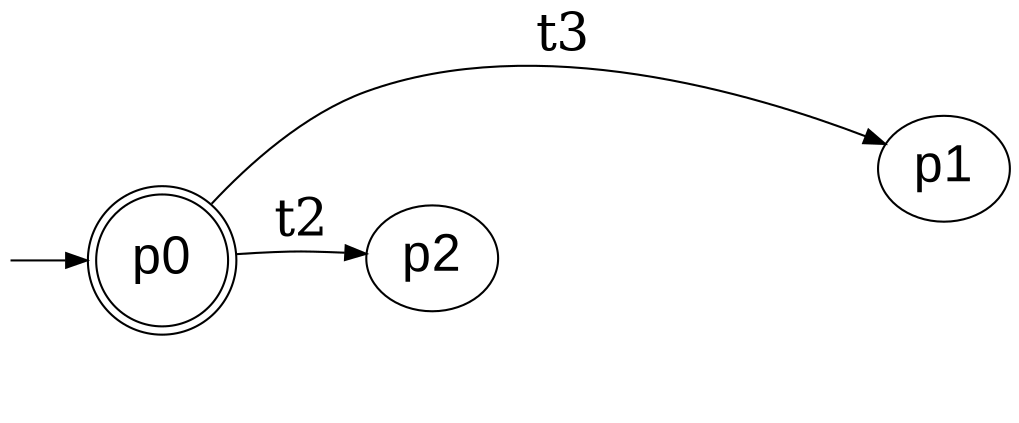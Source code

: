 digraph G {
  fontname=courier;
  rankdir=LR; graph[labeljust=l,nojustify=true]
  node [fontname=Arial, fontsize=25];
  edge [fontsize=25];
// Initial state
I0 [label="", style=invis, width=0]
I0 -> p0;
// 2 final states
// all 4 states
p3 [label="", style=invis, width=0]
p3 -> p3 [label="t9",style=invis]
p3 -> p1 [label="t11",style=invis]
p3 -> p2 [label="t7",style=invis]
p3 -> p0 [label="t8",style=invis]
p0 [label="p0",shape="doublecircle"]
p0 -> p1 [label="t3"]
p0 -> p2 [label="t2"]
p2 [label="p2"]
p2 -> p3 [label="t4",style=invis]
p2 -> p1 [label="t10",style=invis]
p2 -> p2 [label="t6",style=invis]
p2 -> p0 [label="t5",style=invis]
p1 [label="p1"]
p1 -> p1 [label="t1",style=invis]
}
